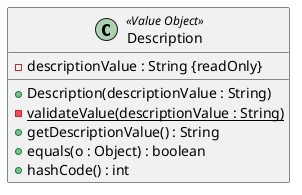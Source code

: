 @startuml
'Attribute syntax: <visibility> <name> : <type> <multiplicity> = <default>
'Method syntax: <visibility> <name (parameter-list)> : <return-type> - For simplicity the type of the parameter-list is not specified

class Description<<Value Object>> {
    - descriptionValue : String {readOnly}

    + Description(descriptionValue : String)
    - validateValue(descriptionValue : String) {static}
    + getDescriptionValue() : String
    + equals(o : Object) : boolean
    + hashCode() : int
}



@enduml